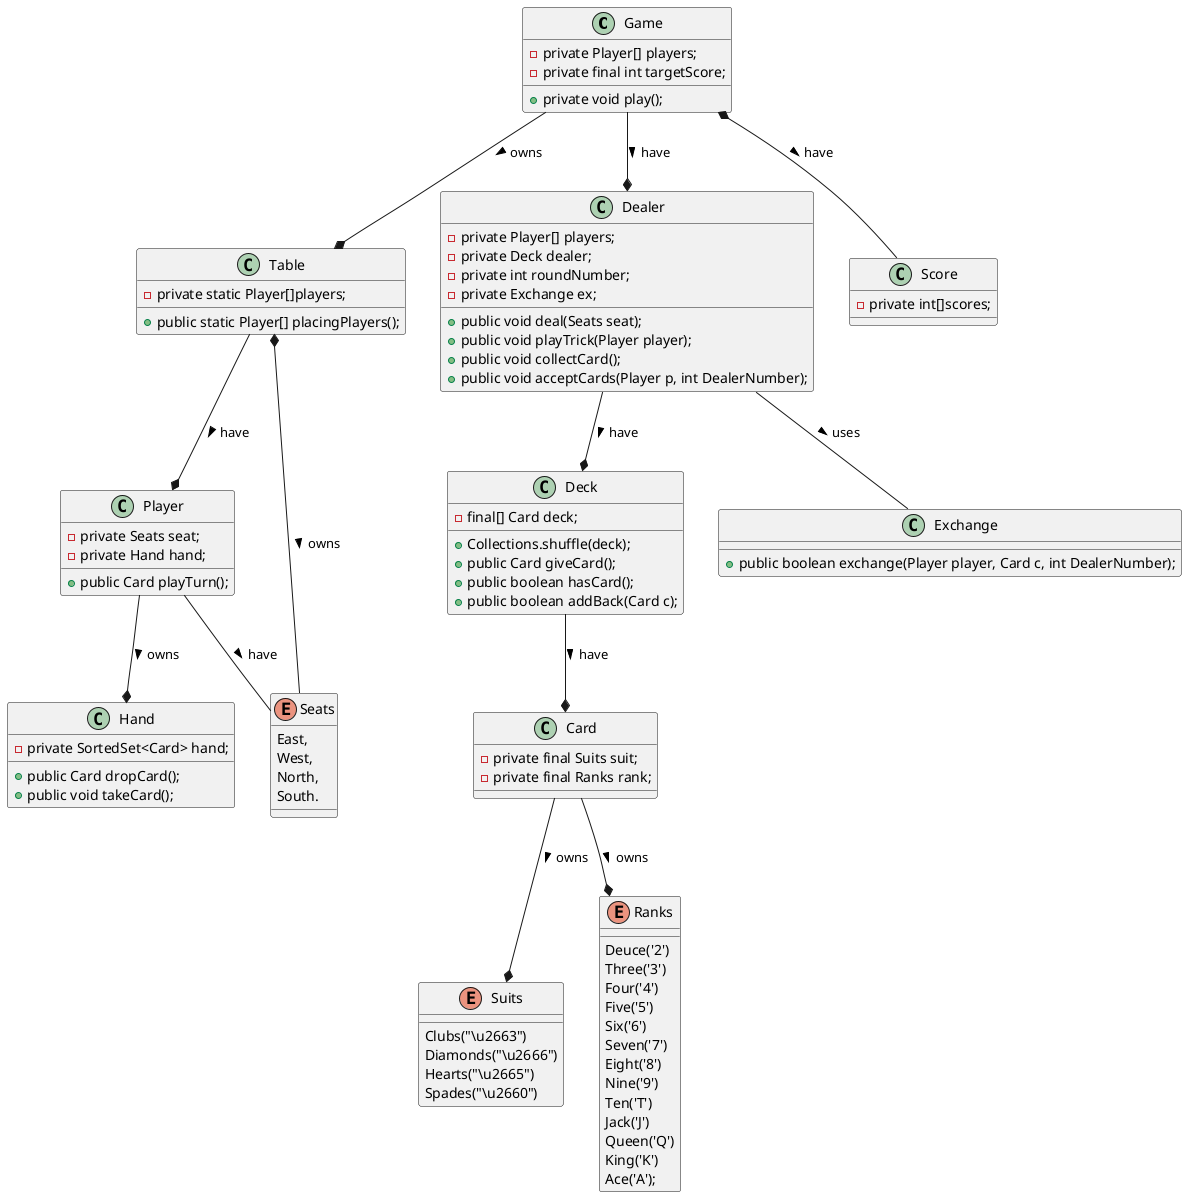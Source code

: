 @startuml heartsGame

class Game {
    -private Player[] players;
    -private final int targetScore;
    +private void play();
}
class Table{
  -private static Player[]players;
  +public static Player[] placingPlayers();
}

class Card{
    -private final Suits suit;
    -private final Ranks rank;
}

class Deck{
  -final[] Card deck;
  + Collections.shuffle(deck);
  +public Card giveCard();
  +public boolean hasCard();
  +public boolean addBack(Card c);

}
class Player{
 -private Seats seat;
 -private Hand hand;
 +public Card playTurn();
}

class Hand{
  -private SortedSet<Card> hand;
  +public Card dropCard();
  +public void takeCard();
}
class Dealer {
    -private Player[] players;
    -private Deck dealer;
    -private int roundNumber;
    -private Exchange ex;
    +public void deal(Seats seat);
    +public void playTrick(Player player);
    +public void collectCard();
    +public void acceptCards(Player p, int DealerNumber);
      
}
class Exchange{
+ public boolean exchange(Player player, Card c, int DealerNumber);

  
}

class Score{
  -private int[]scores;
}


enum Suits{
  Clubs("\u2663")
   Diamonds("\u2666")
   Hearts("\u2665")
   Spades("\u2660")
}
enum Ranks{
   Deuce('2')
   Three('3')
   Four('4')
    Five('5')
    Six('6')
    Seven('7')
    Eight('8')
     Nine('9')
    Ten('T')
    Jack('J')
    Queen('Q')
     King('K')
      Ace('A');
}


enum Seats{
  East,
  West,
  North,
  South.
}
Card --* Ranks: owns  >
Card --*Suits: owns  >
Game --* Dealer: > have
Game *--Score: > have
Game--*Table: owns >
Dealer--* Deck: have >
Dealer--Exchange: > uses
Deck--*Card: have >
Player --Seats: > have
Player--*Hand: owns >
Table*--Seats: owns >
Table--*Player: have >




@enduml